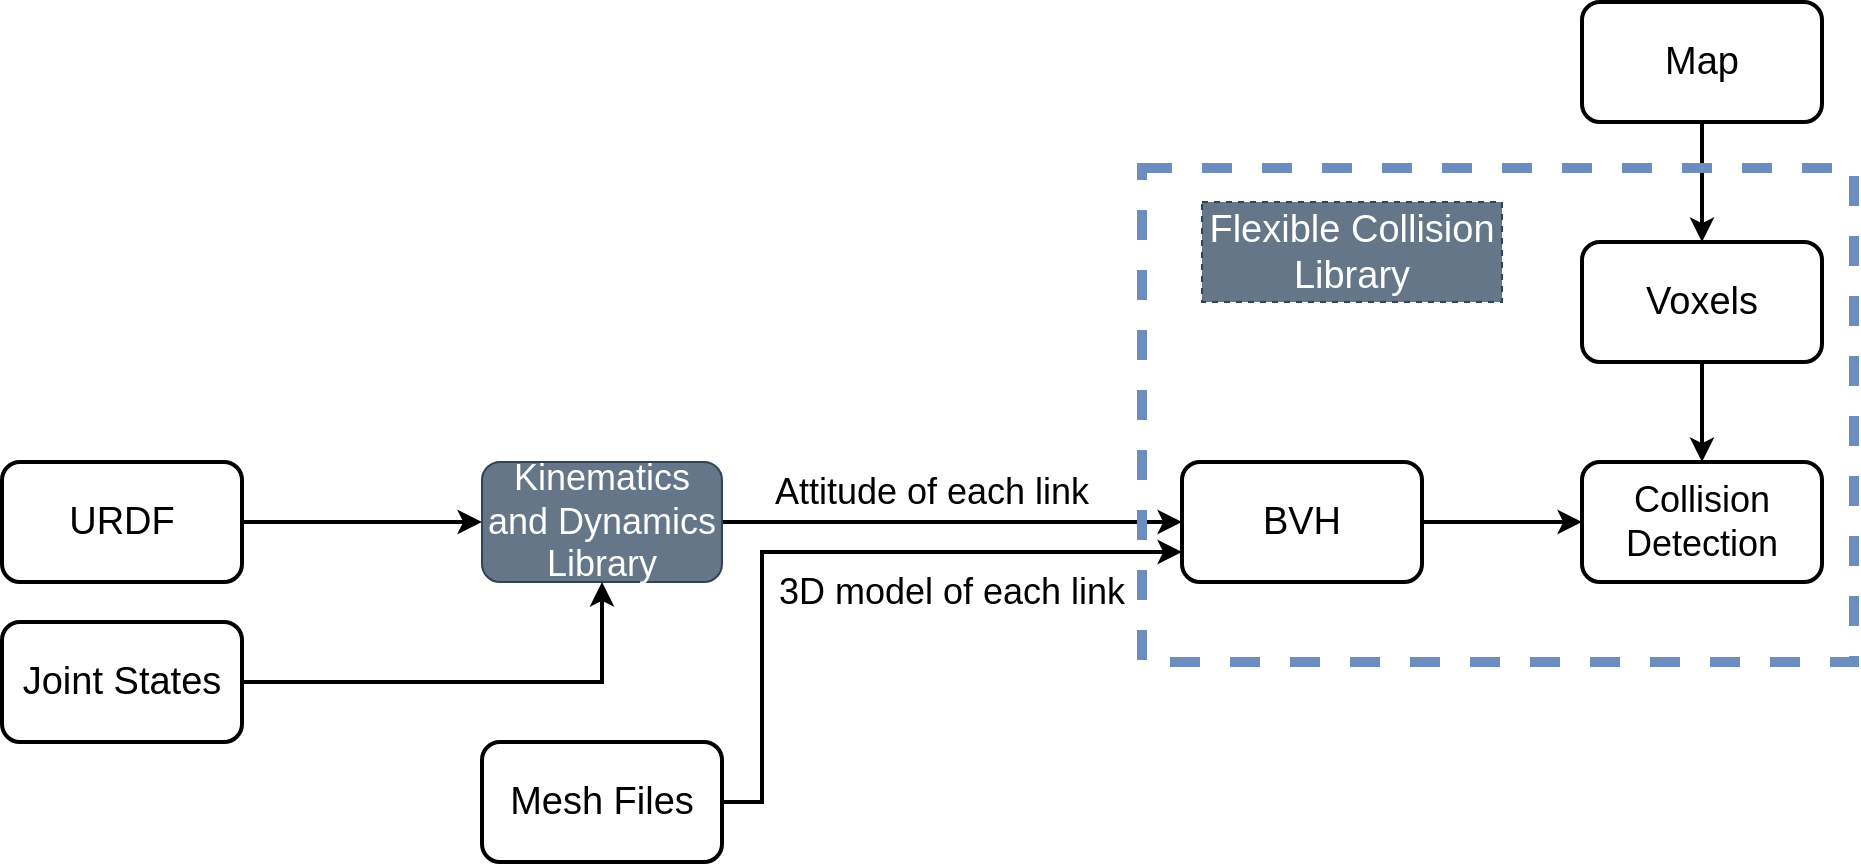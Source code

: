 <mxfile version="14.5.10" type="github">
  <diagram id="kjD2ABby1eE_ziVOVx_o" name="Page-1">
    <mxGraphModel dx="1355" dy="806" grid="1" gridSize="19" guides="1" tooltips="1" connect="1" arrows="1" fold="1" page="1" pageScale="1" pageWidth="827" pageHeight="1169" math="0" shadow="0">
      <root>
        <mxCell id="0" />
        <mxCell id="1" parent="0" />
        <mxCell id="Uh-4Brie1c1DzjX1YJF2-3" value="" style="edgeStyle=orthogonalEdgeStyle;rounded=0;orthogonalLoop=1;jettySize=auto;html=1;strokeWidth=2;" parent="1" source="Uh-4Brie1c1DzjX1YJF2-1" target="Uh-4Brie1c1DzjX1YJF2-2" edge="1">
          <mxGeometry relative="1" as="geometry" />
        </mxCell>
        <mxCell id="Uh-4Brie1c1DzjX1YJF2-1" value="&lt;font style=&quot;font-size: 19px&quot;&gt;URDF&lt;/font&gt;" style="rounded=1;whiteSpace=wrap;html=1;strokeWidth=2;" parent="1" vertex="1">
          <mxGeometry x="90" y="280" width="120" height="60" as="geometry" />
        </mxCell>
        <mxCell id="Uh-4Brie1c1DzjX1YJF2-7" value="" style="edgeStyle=orthogonalEdgeStyle;rounded=0;orthogonalLoop=1;jettySize=auto;html=1;startArrow=none;exitX=1;exitY=0.5;exitDx=0;exitDy=0;strokeWidth=2;" parent="1" source="Uh-4Brie1c1DzjX1YJF2-2" target="Uh-4Brie1c1DzjX1YJF2-6" edge="1">
          <mxGeometry relative="1" as="geometry">
            <mxPoint x="530" y="300" as="sourcePoint" />
          </mxGeometry>
        </mxCell>
        <mxCell id="Uh-4Brie1c1DzjX1YJF2-2" value="&lt;font style=&quot;font-size: 18px&quot;&gt;Kinematics and Dynamics Library&lt;/font&gt;" style="rounded=1;whiteSpace=wrap;html=1;fillColor=#647687;strokeColor=#314354;fontColor=#ffffff;" parent="1" vertex="1">
          <mxGeometry x="330" y="280" width="120" height="60" as="geometry" />
        </mxCell>
        <mxCell id="Uh-4Brie1c1DzjX1YJF2-5" style="edgeStyle=orthogonalEdgeStyle;rounded=0;orthogonalLoop=1;jettySize=auto;html=1;entryX=0.5;entryY=1;entryDx=0;entryDy=0;strokeWidth=2;" parent="1" source="Uh-4Brie1c1DzjX1YJF2-4" target="Uh-4Brie1c1DzjX1YJF2-2" edge="1">
          <mxGeometry relative="1" as="geometry" />
        </mxCell>
        <mxCell id="Uh-4Brie1c1DzjX1YJF2-4" value="&lt;font style=&quot;font-size: 19px&quot;&gt;Joint States&lt;/font&gt;" style="rounded=1;whiteSpace=wrap;html=1;strokeWidth=2;" parent="1" vertex="1">
          <mxGeometry x="90" y="360" width="120" height="60" as="geometry" />
        </mxCell>
        <mxCell id="Uh-4Brie1c1DzjX1YJF2-17" value="" style="edgeStyle=orthogonalEdgeStyle;rounded=0;orthogonalLoop=1;jettySize=auto;html=1;strokeWidth=2;" parent="1" source="Uh-4Brie1c1DzjX1YJF2-6" target="Uh-4Brie1c1DzjX1YJF2-16" edge="1">
          <mxGeometry relative="1" as="geometry" />
        </mxCell>
        <mxCell id="Uh-4Brie1c1DzjX1YJF2-6" value="&lt;font style=&quot;font-size: 19px&quot;&gt;BVH&lt;/font&gt;" style="whiteSpace=wrap;html=1;rounded=1;strokeWidth=2;" parent="1" vertex="1">
          <mxGeometry x="680" y="280" width="120" height="60" as="geometry" />
        </mxCell>
        <mxCell id="Uh-4Brie1c1DzjX1YJF2-11" style="edgeStyle=orthogonalEdgeStyle;rounded=0;orthogonalLoop=1;jettySize=auto;html=1;exitX=1;exitY=0.5;exitDx=0;exitDy=0;entryX=0;entryY=0.75;entryDx=0;entryDy=0;strokeWidth=2;" parent="1" source="Uh-4Brie1c1DzjX1YJF2-10" target="Uh-4Brie1c1DzjX1YJF2-6" edge="1">
          <mxGeometry relative="1" as="geometry">
            <Array as="points">
              <mxPoint x="470" y="450" />
              <mxPoint x="470" y="325" />
            </Array>
          </mxGeometry>
        </mxCell>
        <mxCell id="Uh-4Brie1c1DzjX1YJF2-10" value="&lt;font style=&quot;font-size: 19px&quot;&gt;Mesh Files&lt;/font&gt;" style="rounded=1;whiteSpace=wrap;html=1;strokeWidth=2;" parent="1" vertex="1">
          <mxGeometry x="330" y="420" width="120" height="60" as="geometry" />
        </mxCell>
        <mxCell id="Uh-4Brie1c1DzjX1YJF2-14" value="&lt;font style=&quot;font-size: 18px&quot;&gt;Attitude of each link&lt;/font&gt;" style="text;html=1;strokeColor=none;fillColor=none;align=center;verticalAlign=middle;whiteSpace=wrap;rounded=0;" parent="1" vertex="1">
          <mxGeometry x="470" y="280" width="170" height="30" as="geometry" />
        </mxCell>
        <mxCell id="Uh-4Brie1c1DzjX1YJF2-15" value="&lt;font style=&quot;font-size: 18px&quot;&gt;3D model of each link&lt;/font&gt;" style="text;html=1;strokeColor=none;fillColor=none;align=center;verticalAlign=middle;whiteSpace=wrap;rounded=0;" parent="1" vertex="1">
          <mxGeometry x="470" y="330" width="190" height="30" as="geometry" />
        </mxCell>
        <mxCell id="Uh-4Brie1c1DzjX1YJF2-16" value="&lt;font style=&quot;font-size: 18px&quot;&gt;Collision &lt;br&gt;Detection&lt;/font&gt;" style="whiteSpace=wrap;html=1;rounded=1;strokeWidth=2;" parent="1" vertex="1">
          <mxGeometry x="880" y="280" width="120" height="60" as="geometry" />
        </mxCell>
        <mxCell id="Uh-4Brie1c1DzjX1YJF2-23" value="" style="edgeStyle=orthogonalEdgeStyle;rounded=0;orthogonalLoop=1;jettySize=auto;html=1;strokeWidth=2;" parent="1" source="Uh-4Brie1c1DzjX1YJF2-21" target="Uh-4Brie1c1DzjX1YJF2-22" edge="1">
          <mxGeometry relative="1" as="geometry" />
        </mxCell>
        <mxCell id="Uh-4Brie1c1DzjX1YJF2-21" value="&lt;font style=&quot;font-size: 19px&quot;&gt;Map&lt;/font&gt;" style="rounded=1;whiteSpace=wrap;html=1;strokeWidth=2;" parent="1" vertex="1">
          <mxGeometry x="880" y="50" width="120" height="60" as="geometry" />
        </mxCell>
        <mxCell id="Uh-4Brie1c1DzjX1YJF2-24" value="" style="edgeStyle=orthogonalEdgeStyle;rounded=0;orthogonalLoop=1;jettySize=auto;html=1;strokeWidth=2;" parent="1" source="Uh-4Brie1c1DzjX1YJF2-22" target="Uh-4Brie1c1DzjX1YJF2-16" edge="1">
          <mxGeometry relative="1" as="geometry" />
        </mxCell>
        <mxCell id="Uh-4Brie1c1DzjX1YJF2-22" value="&lt;span style=&quot;font-size: 19px&quot;&gt;Voxels&lt;/span&gt;" style="rounded=1;whiteSpace=wrap;html=1;strokeWidth=2;" parent="1" vertex="1">
          <mxGeometry x="880" y="170" width="120" height="60" as="geometry" />
        </mxCell>
        <mxCell id="Uh-4Brie1c1DzjX1YJF2-25" value="" style="rounded=0;whiteSpace=wrap;html=1;dashed=1;strokeColor=#6c8ebf;fillColor=none;strokeWidth=5;" parent="1" vertex="1">
          <mxGeometry x="660" y="133" width="356" height="247" as="geometry" />
        </mxCell>
        <mxCell id="Uh-4Brie1c1DzjX1YJF2-26" value="&lt;font style=&quot;font-size: 19px&quot;&gt;Flexible Collision Library&lt;/font&gt;" style="text;html=1;strokeColor=#314354;fillColor=#647687;align=center;verticalAlign=middle;whiteSpace=wrap;rounded=0;dashed=1;fontColor=#ffffff;" parent="1" vertex="1">
          <mxGeometry x="690" y="150" width="150" height="50" as="geometry" />
        </mxCell>
      </root>
    </mxGraphModel>
  </diagram>
</mxfile>
